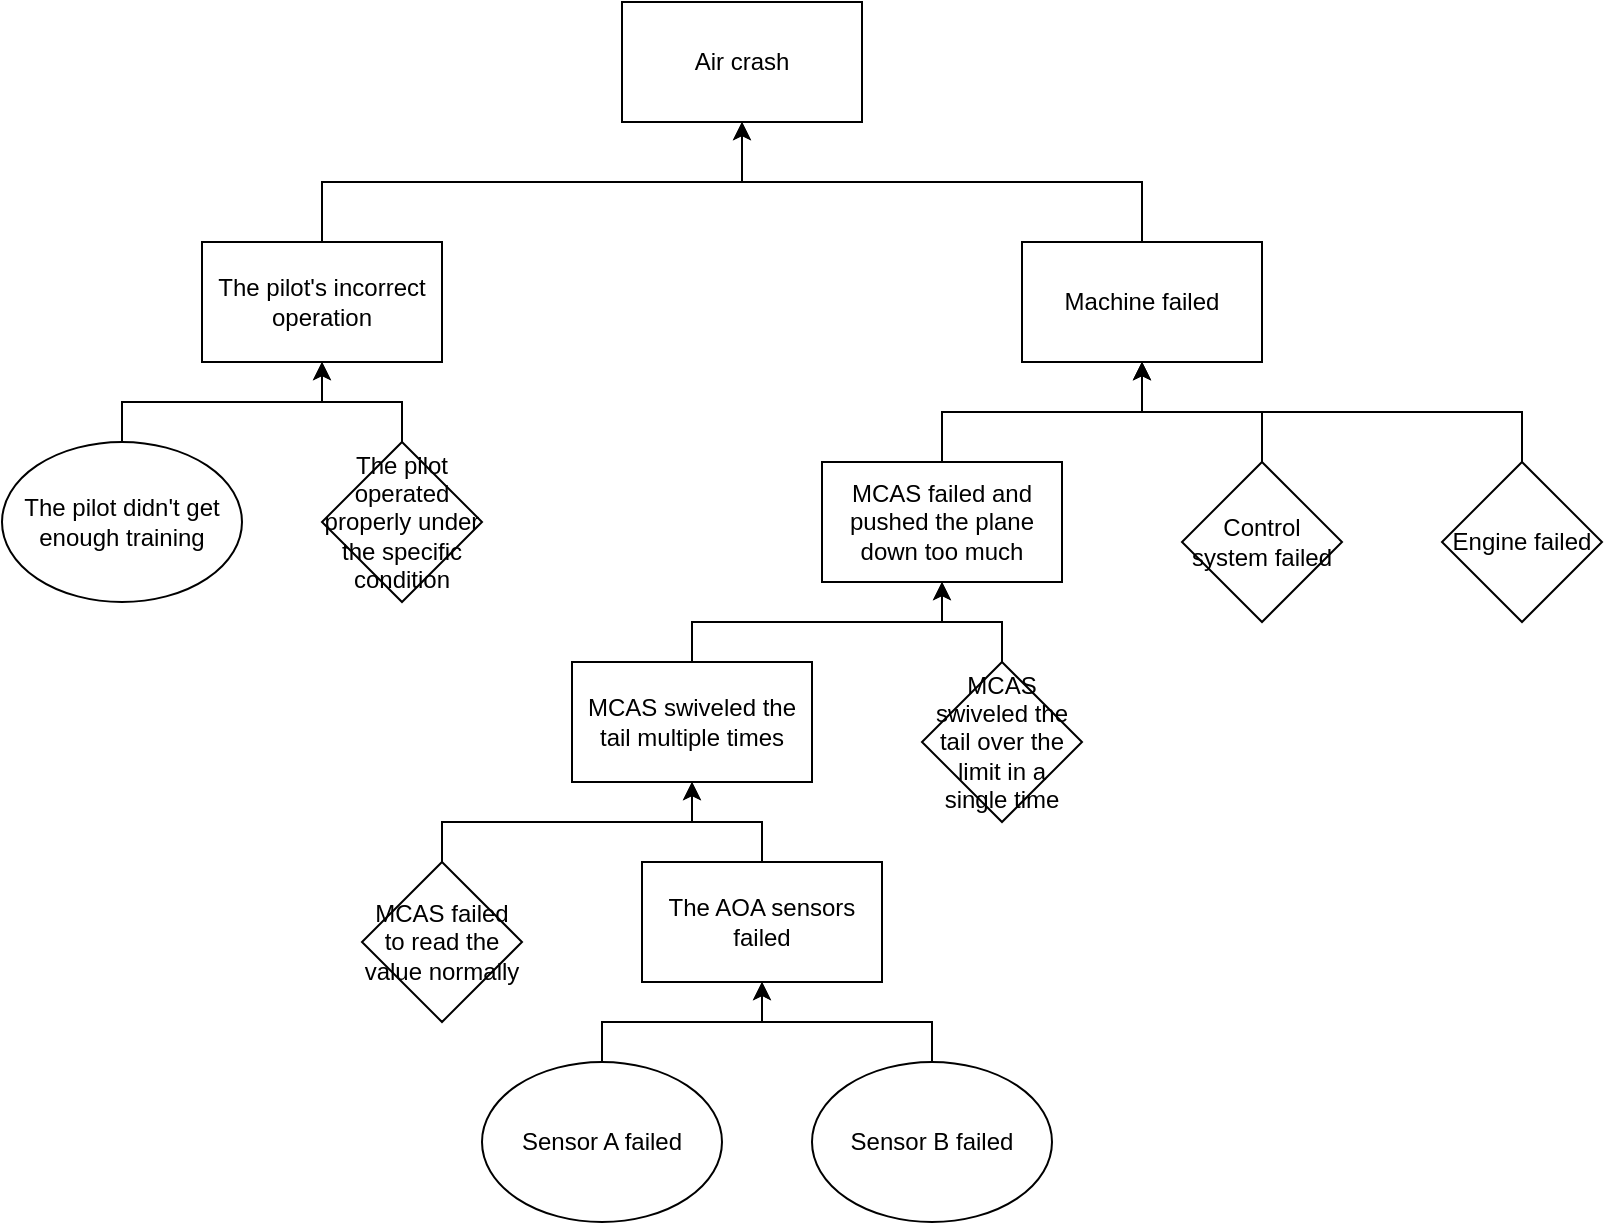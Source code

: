 <mxfile version="10.6.3" type="device"><diagram id="YGINKxZ_VW3sYXED4e3I" name="Page-1"><mxGraphModel dx="1010" dy="550" grid="1" gridSize="10" guides="1" tooltips="1" connect="1" arrows="1" fold="1" page="1" pageScale="1" pageWidth="850" pageHeight="1100" math="0" shadow="0"><root><mxCell id="0"/><mxCell id="1" parent="0"/><mxCell id="-_1ylcMl6WJJi_4vvNuX-1" value="Air crash" style="rounded=0;whiteSpace=wrap;html=1;" vertex="1" parent="1"><mxGeometry x="330" y="10" width="120" height="60" as="geometry"/></mxCell><mxCell id="-_1ylcMl6WJJi_4vvNuX-11" style="edgeStyle=orthogonalEdgeStyle;rounded=0;orthogonalLoop=1;jettySize=auto;html=1;exitX=0.5;exitY=0;exitDx=0;exitDy=0;" edge="1" parent="1" source="-_1ylcMl6WJJi_4vvNuX-2" target="-_1ylcMl6WJJi_4vvNuX-1"><mxGeometry relative="1" as="geometry"/></mxCell><mxCell id="-_1ylcMl6WJJi_4vvNuX-2" value="The pilot's incorrect operation" style="rounded=0;whiteSpace=wrap;html=1;" vertex="1" parent="1"><mxGeometry x="120" y="130" width="120" height="60" as="geometry"/></mxCell><mxCell id="-_1ylcMl6WJJi_4vvNuX-13" style="edgeStyle=orthogonalEdgeStyle;rounded=0;orthogonalLoop=1;jettySize=auto;html=1;exitX=0.5;exitY=0;exitDx=0;exitDy=0;entryX=0.5;entryY=1;entryDx=0;entryDy=0;" edge="1" parent="1" source="-_1ylcMl6WJJi_4vvNuX-3" target="-_1ylcMl6WJJi_4vvNuX-1"><mxGeometry relative="1" as="geometry"/></mxCell><mxCell id="-_1ylcMl6WJJi_4vvNuX-3" value="Machine failed" style="rounded=0;whiteSpace=wrap;html=1;" vertex="1" parent="1"><mxGeometry x="530" y="130" width="120" height="60" as="geometry"/></mxCell><mxCell id="-_1ylcMl6WJJi_4vvNuX-16" style="edgeStyle=orthogonalEdgeStyle;rounded=0;orthogonalLoop=1;jettySize=auto;html=1;exitX=0.5;exitY=0;exitDx=0;exitDy=0;entryX=0.5;entryY=1;entryDx=0;entryDy=0;" edge="1" parent="1" source="-_1ylcMl6WJJi_4vvNuX-4" target="-_1ylcMl6WJJi_4vvNuX-3"><mxGeometry relative="1" as="geometry"/></mxCell><mxCell id="-_1ylcMl6WJJi_4vvNuX-4" value="MCAS failed and pushed the plane down too much" style="rounded=0;whiteSpace=wrap;html=1;" vertex="1" parent="1"><mxGeometry x="430" y="240" width="120" height="60" as="geometry"/></mxCell><mxCell id="-_1ylcMl6WJJi_4vvNuX-14" style="edgeStyle=orthogonalEdgeStyle;rounded=0;orthogonalLoop=1;jettySize=auto;html=1;" edge="1" parent="1" source="-_1ylcMl6WJJi_4vvNuX-5" target="-_1ylcMl6WJJi_4vvNuX-2"><mxGeometry relative="1" as="geometry"/></mxCell><mxCell id="-_1ylcMl6WJJi_4vvNuX-5" value="The pilot didn't get enough training" style="ellipse;whiteSpace=wrap;html=1;" vertex="1" parent="1"><mxGeometry x="20" y="230" width="120" height="80" as="geometry"/></mxCell><mxCell id="-_1ylcMl6WJJi_4vvNuX-15" style="edgeStyle=orthogonalEdgeStyle;rounded=0;orthogonalLoop=1;jettySize=auto;html=1;exitX=0.5;exitY=0;exitDx=0;exitDy=0;entryX=0.5;entryY=1;entryDx=0;entryDy=0;" edge="1" parent="1" source="-_1ylcMl6WJJi_4vvNuX-6" target="-_1ylcMl6WJJi_4vvNuX-2"><mxGeometry relative="1" as="geometry"/></mxCell><mxCell id="-_1ylcMl6WJJi_4vvNuX-6" value="The pilot operated properly under the specific condition" style="rhombus;whiteSpace=wrap;html=1;" vertex="1" parent="1"><mxGeometry x="180" y="230" width="80" height="80" as="geometry"/></mxCell><mxCell id="-_1ylcMl6WJJi_4vvNuX-18" style="edgeStyle=orthogonalEdgeStyle;rounded=0;orthogonalLoop=1;jettySize=auto;html=1;exitX=0.5;exitY=0;exitDx=0;exitDy=0;entryX=0.5;entryY=1;entryDx=0;entryDy=0;" edge="1" parent="1" source="-_1ylcMl6WJJi_4vvNuX-9" target="-_1ylcMl6WJJi_4vvNuX-3"><mxGeometry relative="1" as="geometry"/></mxCell><mxCell id="-_1ylcMl6WJJi_4vvNuX-9" value="Engine failed" style="rhombus;whiteSpace=wrap;html=1;" vertex="1" parent="1"><mxGeometry x="740" y="240" width="80" height="80" as="geometry"/></mxCell><mxCell id="-_1ylcMl6WJJi_4vvNuX-17" style="edgeStyle=orthogonalEdgeStyle;rounded=0;orthogonalLoop=1;jettySize=auto;html=1;exitX=0.5;exitY=0;exitDx=0;exitDy=0;entryX=0.5;entryY=1;entryDx=0;entryDy=0;" edge="1" parent="1" source="-_1ylcMl6WJJi_4vvNuX-10" target="-_1ylcMl6WJJi_4vvNuX-3"><mxGeometry relative="1" as="geometry"/></mxCell><mxCell id="-_1ylcMl6WJJi_4vvNuX-10" value="Control system failed" style="rhombus;whiteSpace=wrap;html=1;" vertex="1" parent="1"><mxGeometry x="610" y="240" width="80" height="80" as="geometry"/></mxCell><mxCell id="-_1ylcMl6WJJi_4vvNuX-21" style="edgeStyle=orthogonalEdgeStyle;rounded=0;orthogonalLoop=1;jettySize=auto;html=1;exitX=0.5;exitY=0;exitDx=0;exitDy=0;entryX=0.5;entryY=1;entryDx=0;entryDy=0;" edge="1" parent="1" source="-_1ylcMl6WJJi_4vvNuX-19" target="-_1ylcMl6WJJi_4vvNuX-4"><mxGeometry relative="1" as="geometry"/></mxCell><mxCell id="-_1ylcMl6WJJi_4vvNuX-19" value="MCAS swiveled the tail multiple times" style="rounded=0;whiteSpace=wrap;html=1;" vertex="1" parent="1"><mxGeometry x="305" y="340" width="120" height="60" as="geometry"/></mxCell><mxCell id="-_1ylcMl6WJJi_4vvNuX-24" style="edgeStyle=orthogonalEdgeStyle;rounded=0;orthogonalLoop=1;jettySize=auto;html=1;exitX=0.5;exitY=0;exitDx=0;exitDy=0;" edge="1" parent="1" source="-_1ylcMl6WJJi_4vvNuX-23" target="-_1ylcMl6WJJi_4vvNuX-19"><mxGeometry relative="1" as="geometry"/></mxCell><mxCell id="-_1ylcMl6WJJi_4vvNuX-23" value="MCAS failed to read the value normally" style="rhombus;whiteSpace=wrap;html=1;" vertex="1" parent="1"><mxGeometry x="200" y="440" width="80" height="80" as="geometry"/></mxCell><mxCell id="-_1ylcMl6WJJi_4vvNuX-27" style="edgeStyle=orthogonalEdgeStyle;rounded=0;orthogonalLoop=1;jettySize=auto;html=1;exitX=0.5;exitY=0;exitDx=0;exitDy=0;entryX=0.5;entryY=1;entryDx=0;entryDy=0;" edge="1" parent="1" source="-_1ylcMl6WJJi_4vvNuX-26" target="-_1ylcMl6WJJi_4vvNuX-19"><mxGeometry relative="1" as="geometry"/></mxCell><mxCell id="-_1ylcMl6WJJi_4vvNuX-26" value="The AOA sensors failed" style="rounded=0;whiteSpace=wrap;html=1;" vertex="1" parent="1"><mxGeometry x="340" y="440" width="120" height="60" as="geometry"/></mxCell><mxCell id="-_1ylcMl6WJJi_4vvNuX-30" style="edgeStyle=orthogonalEdgeStyle;rounded=0;orthogonalLoop=1;jettySize=auto;html=1;exitX=0.5;exitY=0;exitDx=0;exitDy=0;entryX=0.5;entryY=1;entryDx=0;entryDy=0;" edge="1" parent="1" source="-_1ylcMl6WJJi_4vvNuX-28" target="-_1ylcMl6WJJi_4vvNuX-26"><mxGeometry relative="1" as="geometry"/></mxCell><mxCell id="-_1ylcMl6WJJi_4vvNuX-28" value="Sensor A failed" style="ellipse;whiteSpace=wrap;html=1;" vertex="1" parent="1"><mxGeometry x="260" y="540" width="120" height="80" as="geometry"/></mxCell><mxCell id="-_1ylcMl6WJJi_4vvNuX-31" style="edgeStyle=orthogonalEdgeStyle;rounded=0;orthogonalLoop=1;jettySize=auto;html=1;exitX=0.5;exitY=0;exitDx=0;exitDy=0;" edge="1" parent="1" source="-_1ylcMl6WJJi_4vvNuX-29" target="-_1ylcMl6WJJi_4vvNuX-26"><mxGeometry relative="1" as="geometry"/></mxCell><mxCell id="-_1ylcMl6WJJi_4vvNuX-29" value="Sensor B failed" style="ellipse;whiteSpace=wrap;html=1;" vertex="1" parent="1"><mxGeometry x="425" y="540" width="120" height="80" as="geometry"/></mxCell><mxCell id="-_1ylcMl6WJJi_4vvNuX-35" style="edgeStyle=orthogonalEdgeStyle;rounded=0;orthogonalLoop=1;jettySize=auto;html=1;exitX=0.5;exitY=0;exitDx=0;exitDy=0;" edge="1" parent="1" source="-_1ylcMl6WJJi_4vvNuX-32" target="-_1ylcMl6WJJi_4vvNuX-4"><mxGeometry relative="1" as="geometry"/></mxCell><mxCell id="-_1ylcMl6WJJi_4vvNuX-32" value="&lt;span&gt;MCAS swiveled the tail over the limit in a single time&lt;/span&gt;" style="rhombus;whiteSpace=wrap;html=1;" vertex="1" parent="1"><mxGeometry x="480" y="340" width="80" height="80" as="geometry"/></mxCell></root></mxGraphModel></diagram></mxfile>